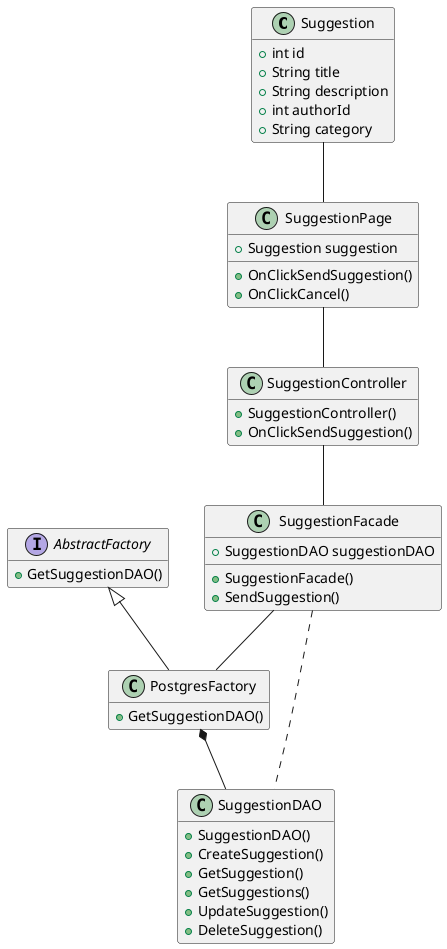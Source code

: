 @startuml SuggestionsUser
hide empty members

class Suggestion {
    +int id
    +String title
    +String description
    +int authorId
    +String category
}

class SuggestionPage {
    + Suggestion suggestion
    + OnClickSendSuggestion()
    + OnClickCancel()
}

class SuggestionController {
    + SuggestionController()
    + OnClickSendSuggestion()
}

class SuggestionFacade {
    + SuggestionDAO suggestionDAO
    + SuggestionFacade()
    + SendSuggestion()
}

interface AbstractFactory {
    + GetSuggestionDAO()
}

class PostgresFactory {
    + GetSuggestionDAO()
}

class SuggestionDAO {
    + SuggestionDAO()
    + CreateSuggestion()
    + GetSuggestion()
    + GetSuggestions()
    + UpdateSuggestion()
    + DeleteSuggestion()
}

Suggestion -- SuggestionPage
AbstractFactory <|-- PostgresFactory
SuggestionFacade -- PostgresFactory
PostgresFactory *-- SuggestionDAO
SuggestionPage -- SuggestionController
SuggestionController -- SuggestionFacade
SuggestionFacade .. SuggestionDAO

@enduml

@startuml SuggestionsPanel

class Suggestion {
    +int id
    +String title
    +String description
    +int authorId
    +String category
}

class SuggestionPanelPage {
    + Suggestion[] suggestions
    + ViewSuggestionDetails()
    + DeleteSuggestion()
}

class SuggestionPanelController {
    + SuggestionPanelController()
    + ViewSuggestionDetails()
    + DeleteSuggestion()
}

class SuggestionFacade {
    + SuggestionDAO suggestionDAO
    + SuggestionFacade()
    + DeleteSuggestion()
}

interface AbstractFactory {
    + GetSuggestionDAO()
}

class PostgresFactory {
    + GetSuggestionDAO()
}

class SuggestionDAO {
    + SuggestionDAO()
    + CreateSuggestion()
    + GetSuggestion()
    + UpdateSuggestion()
    + DeleteSuggestion()
}

Suggestion -- SuggestionPanelPage
AbstractFactory <|-- PostgresFactory
SuggestionFacade -- PostgresFactory
PostgresFactory *-- SuggestionDAO
SuggestionFacade .. SuggestionDAO
SuggestionPanelPage -- SuggestionPanelController
SuggestionPanelController -- SuggestionFacade

@enduml